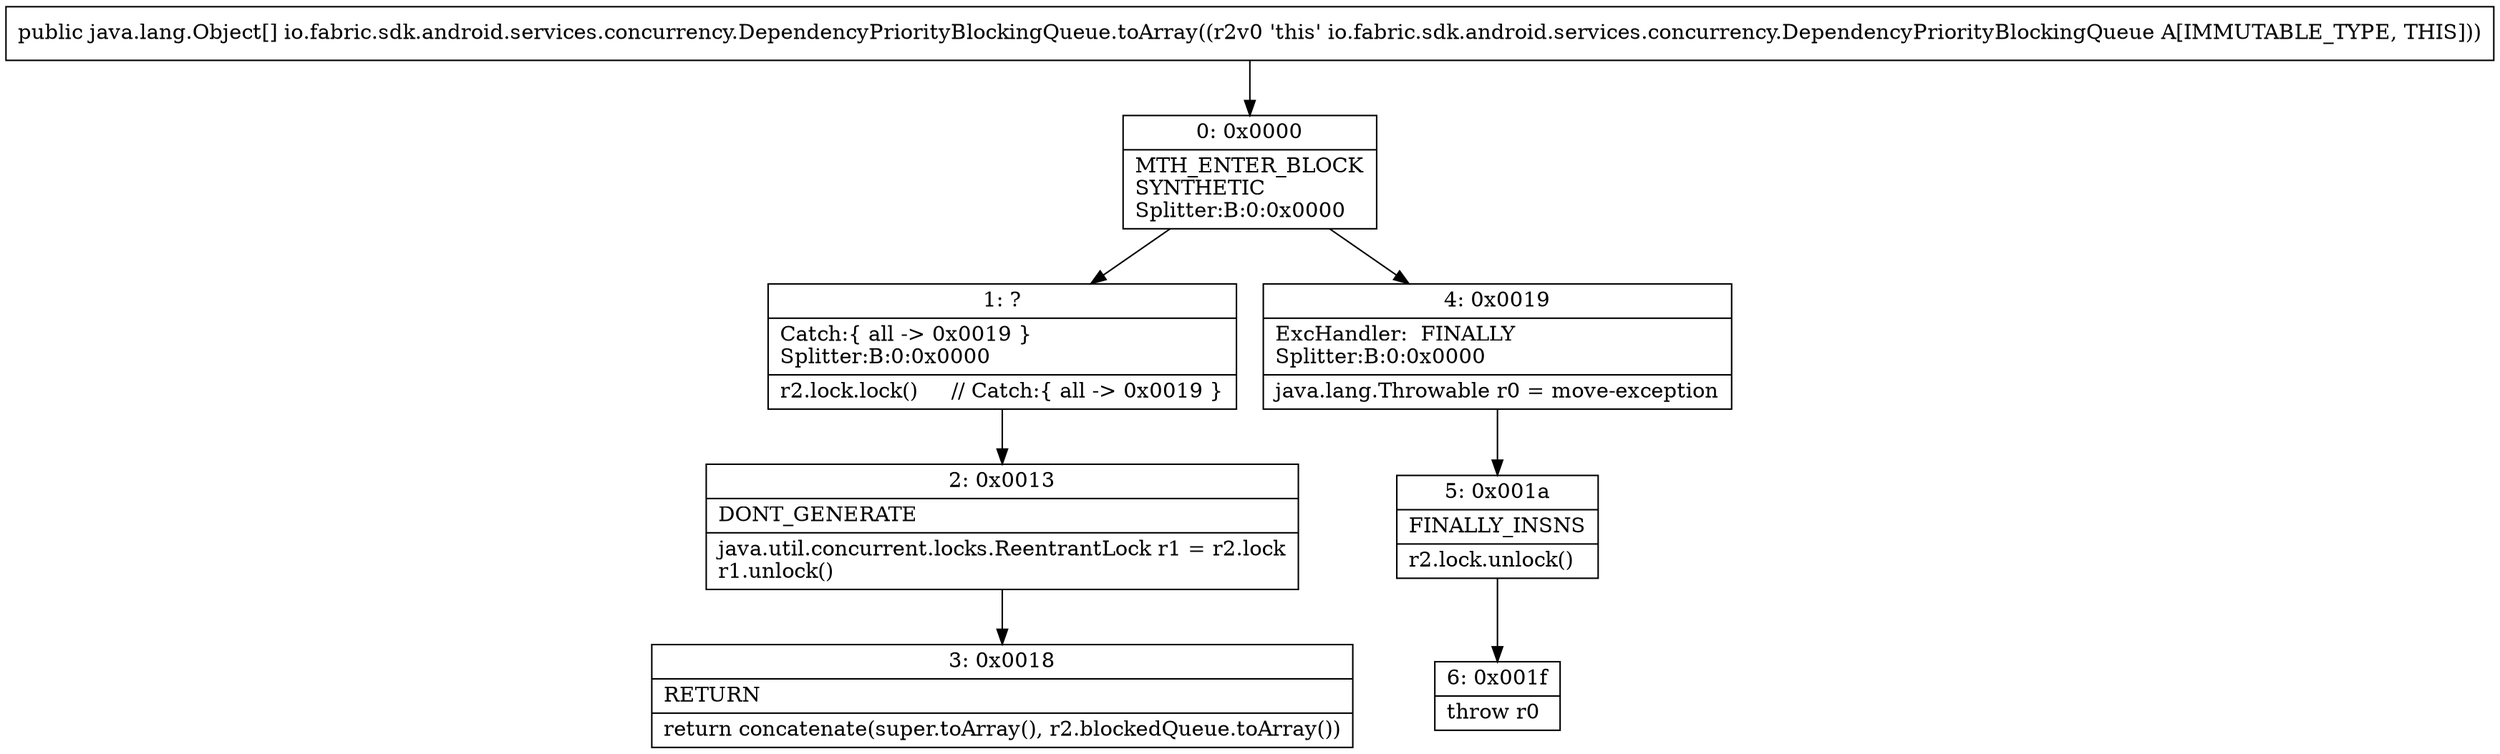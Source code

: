 digraph "CFG forio.fabric.sdk.android.services.concurrency.DependencyPriorityBlockingQueue.toArray()[Ljava\/lang\/Object;" {
Node_0 [shape=record,label="{0\:\ 0x0000|MTH_ENTER_BLOCK\lSYNTHETIC\lSplitter:B:0:0x0000\l}"];
Node_1 [shape=record,label="{1\:\ ?|Catch:\{ all \-\> 0x0019 \}\lSplitter:B:0:0x0000\l|r2.lock.lock()     \/\/ Catch:\{ all \-\> 0x0019 \}\l}"];
Node_2 [shape=record,label="{2\:\ 0x0013|DONT_GENERATE\l|java.util.concurrent.locks.ReentrantLock r1 = r2.lock\lr1.unlock()\l}"];
Node_3 [shape=record,label="{3\:\ 0x0018|RETURN\l|return concatenate(super.toArray(), r2.blockedQueue.toArray())\l}"];
Node_4 [shape=record,label="{4\:\ 0x0019|ExcHandler:  FINALLY\lSplitter:B:0:0x0000\l|java.lang.Throwable r0 = move\-exception\l}"];
Node_5 [shape=record,label="{5\:\ 0x001a|FINALLY_INSNS\l|r2.lock.unlock()\l}"];
Node_6 [shape=record,label="{6\:\ 0x001f|throw r0\l}"];
MethodNode[shape=record,label="{public java.lang.Object[] io.fabric.sdk.android.services.concurrency.DependencyPriorityBlockingQueue.toArray((r2v0 'this' io.fabric.sdk.android.services.concurrency.DependencyPriorityBlockingQueue A[IMMUTABLE_TYPE, THIS])) }"];
MethodNode -> Node_0;
Node_0 -> Node_1;
Node_0 -> Node_4;
Node_1 -> Node_2;
Node_2 -> Node_3;
Node_4 -> Node_5;
Node_5 -> Node_6;
}

